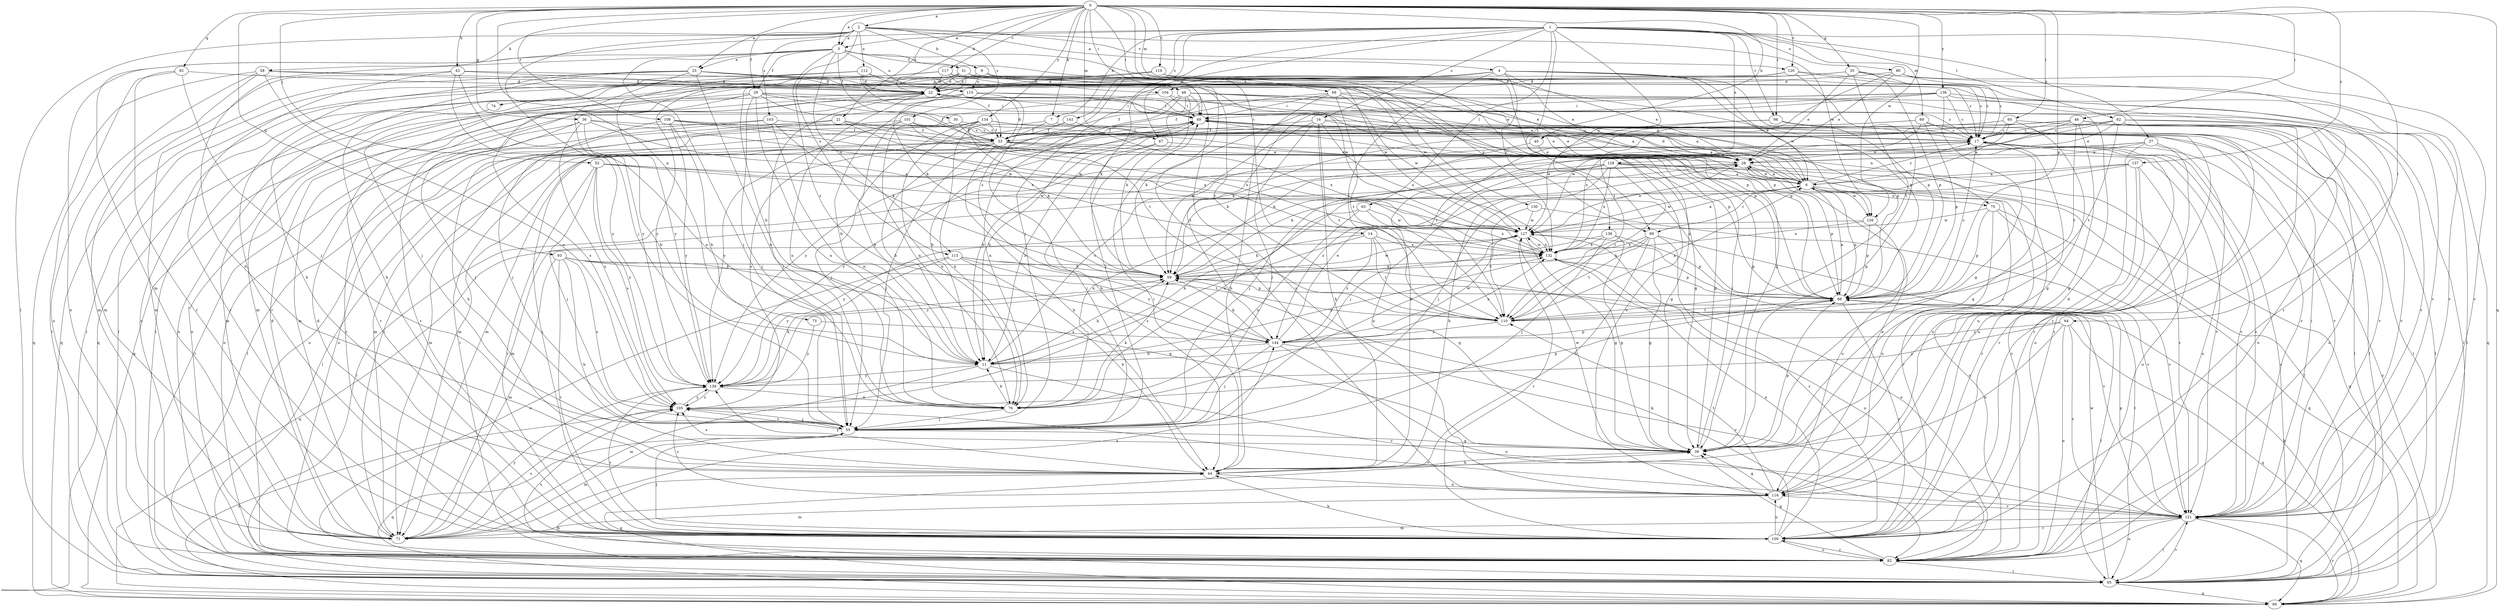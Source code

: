 strict digraph  {
0;
1;
2;
3;
4;
6;
7;
9;
11;
14;
16;
17;
21;
22;
25;
28;
29;
30;
31;
33;
35;
36;
37;
39;
40;
43;
44;
46;
48;
49;
52;
55;
58;
59;
60;
62;
63;
64;
65;
66;
67;
69;
71;
73;
74;
75;
76;
80;
82;
88;
92;
93;
94;
98;
99;
100;
101;
103;
104;
105;
108;
110;
112;
113;
115;
116;
117;
119;
120;
121;
126;
127;
128;
130;
132;
134;
136;
137;
138;
139;
141;
144;
0 -> 2  [label=a];
0 -> 3  [label=a];
0 -> 7  [label=b];
0 -> 14  [label=c];
0 -> 21  [label=d];
0 -> 22  [label=d];
0 -> 25  [label=e];
0 -> 35  [label=g];
0 -> 36  [label=g];
0 -> 40  [label=h];
0 -> 43  [label=h];
0 -> 46  [label=i];
0 -> 48  [label=i];
0 -> 49  [label=i];
0 -> 52  [label=j];
0 -> 60  [label=l];
0 -> 66  [label=m];
0 -> 67  [label=m];
0 -> 73  [label=n];
0 -> 88  [label=p];
0 -> 92  [label=q];
0 -> 93  [label=q];
0 -> 94  [label=q];
0 -> 98  [label=r];
0 -> 108  [label=t];
0 -> 117  [label=v];
0 -> 119  [label=v];
0 -> 120  [label=v];
0 -> 126  [label=w];
0 -> 134  [label=y];
0 -> 136  [label=y];
0 -> 137  [label=y];
1 -> 3  [label=a];
1 -> 7  [label=b];
1 -> 16  [label=c];
1 -> 37  [label=g];
1 -> 55  [label=j];
1 -> 62  [label=l];
1 -> 63  [label=l];
1 -> 64  [label=l];
1 -> 67  [label=m];
1 -> 69  [label=m];
1 -> 71  [label=m];
1 -> 80  [label=o];
1 -> 98  [label=r];
1 -> 99  [label=r];
1 -> 128  [label=x];
1 -> 138  [label=y];
1 -> 141  [label=z];
1 -> 144  [label=z];
2 -> 3  [label=a];
2 -> 4  [label=a];
2 -> 9  [label=b];
2 -> 29  [label=f];
2 -> 55  [label=j];
2 -> 58  [label=k];
2 -> 65  [label=l];
2 -> 101  [label=s];
2 -> 103  [label=s];
2 -> 112  [label=u];
2 -> 113  [label=u];
2 -> 120  [label=v];
2 -> 126  [label=w];
3 -> 25  [label=e];
3 -> 29  [label=f];
3 -> 30  [label=f];
3 -> 31  [label=f];
3 -> 44  [label=h];
3 -> 55  [label=j];
3 -> 82  [label=o];
3 -> 113  [label=u];
3 -> 115  [label=u];
3 -> 130  [label=x];
3 -> 132  [label=x];
3 -> 144  [label=z];
4 -> 6  [label=a];
4 -> 28  [label=e];
4 -> 59  [label=k];
4 -> 74  [label=n];
4 -> 88  [label=p];
4 -> 99  [label=r];
4 -> 104  [label=s];
4 -> 110  [label=t];
4 -> 126  [label=w];
6 -> 17  [label=c];
6 -> 22  [label=d];
6 -> 28  [label=e];
6 -> 75  [label=n];
6 -> 82  [label=o];
6 -> 88  [label=p];
6 -> 99  [label=r];
6 -> 100  [label=r];
6 -> 126  [label=w];
6 -> 127  [label=w];
7 -> 33  [label=f];
7 -> 75  [label=n];
7 -> 76  [label=n];
9 -> 22  [label=d];
9 -> 88  [label=p];
9 -> 104  [label=s];
9 -> 115  [label=u];
11 -> 17  [label=c];
11 -> 59  [label=k];
11 -> 71  [label=m];
11 -> 88  [label=p];
11 -> 121  [label=v];
11 -> 132  [label=x];
11 -> 139  [label=y];
14 -> 39  [label=g];
14 -> 59  [label=k];
14 -> 105  [label=s];
14 -> 110  [label=t];
14 -> 132  [label=x];
14 -> 144  [label=z];
16 -> 6  [label=a];
16 -> 33  [label=f];
16 -> 44  [label=h];
16 -> 55  [label=j];
16 -> 59  [label=k];
16 -> 82  [label=o];
16 -> 110  [label=t];
16 -> 132  [label=x];
17 -> 28  [label=e];
17 -> 39  [label=g];
17 -> 55  [label=j];
17 -> 121  [label=v];
21 -> 33  [label=f];
21 -> 39  [label=g];
21 -> 44  [label=h];
21 -> 65  [label=l];
21 -> 132  [label=x];
22 -> 49  [label=i];
22 -> 55  [label=j];
22 -> 76  [label=n];
22 -> 88  [label=p];
22 -> 94  [label=q];
25 -> 22  [label=d];
25 -> 44  [label=h];
25 -> 71  [label=m];
25 -> 76  [label=n];
25 -> 88  [label=p];
25 -> 100  [label=r];
25 -> 121  [label=v];
25 -> 127  [label=w];
25 -> 139  [label=y];
28 -> 6  [label=a];
28 -> 65  [label=l];
28 -> 71  [label=m];
28 -> 76  [label=n];
28 -> 88  [label=p];
28 -> 121  [label=v];
29 -> 6  [label=a];
29 -> 33  [label=f];
29 -> 49  [label=i];
29 -> 55  [label=j];
29 -> 71  [label=m];
29 -> 76  [label=n];
29 -> 100  [label=r];
29 -> 105  [label=s];
29 -> 110  [label=t];
30 -> 33  [label=f];
30 -> 82  [label=o];
30 -> 88  [label=p];
31 -> 11  [label=b];
31 -> 17  [label=c];
31 -> 22  [label=d];
31 -> 39  [label=g];
31 -> 59  [label=k];
31 -> 82  [label=o];
31 -> 127  [label=w];
33 -> 11  [label=b];
33 -> 22  [label=d];
33 -> 28  [label=e];
33 -> 39  [label=g];
33 -> 44  [label=h];
33 -> 49  [label=i];
33 -> 55  [label=j];
33 -> 65  [label=l];
33 -> 71  [label=m];
33 -> 121  [label=v];
35 -> 17  [label=c];
35 -> 22  [label=d];
35 -> 28  [label=e];
35 -> 71  [label=m];
35 -> 88  [label=p];
35 -> 94  [label=q];
35 -> 110  [label=t];
36 -> 11  [label=b];
36 -> 17  [label=c];
36 -> 55  [label=j];
36 -> 100  [label=r];
36 -> 105  [label=s];
36 -> 127  [label=w];
36 -> 132  [label=x];
37 -> 28  [label=e];
37 -> 59  [label=k];
37 -> 82  [label=o];
37 -> 100  [label=r];
37 -> 116  [label=u];
37 -> 139  [label=y];
39 -> 17  [label=c];
39 -> 44  [label=h];
39 -> 49  [label=i];
39 -> 88  [label=p];
39 -> 105  [label=s];
39 -> 127  [label=w];
40 -> 28  [label=e];
40 -> 59  [label=k];
43 -> 22  [label=d];
43 -> 28  [label=e];
43 -> 71  [label=m];
43 -> 76  [label=n];
43 -> 100  [label=r];
43 -> 139  [label=y];
44 -> 49  [label=i];
44 -> 116  [label=u];
44 -> 139  [label=y];
46 -> 11  [label=b];
46 -> 17  [label=c];
46 -> 39  [label=g];
46 -> 59  [label=k];
46 -> 65  [label=l];
46 -> 82  [label=o];
46 -> 110  [label=t];
46 -> 132  [label=x];
48 -> 17  [label=c];
48 -> 33  [label=f];
48 -> 49  [label=i];
48 -> 55  [label=j];
48 -> 59  [label=k];
48 -> 76  [label=n];
48 -> 88  [label=p];
48 -> 121  [label=v];
49 -> 17  [label=c];
49 -> 28  [label=e];
49 -> 33  [label=f];
49 -> 121  [label=v];
52 -> 6  [label=a];
52 -> 55  [label=j];
52 -> 88  [label=p];
52 -> 100  [label=r];
52 -> 105  [label=s];
52 -> 127  [label=w];
52 -> 139  [label=y];
55 -> 39  [label=g];
55 -> 71  [label=m];
55 -> 94  [label=q];
55 -> 105  [label=s];
58 -> 22  [label=d];
58 -> 71  [label=m];
58 -> 82  [label=o];
58 -> 94  [label=q];
58 -> 105  [label=s];
58 -> 116  [label=u];
59 -> 88  [label=p];
59 -> 127  [label=w];
60 -> 6  [label=a];
60 -> 11  [label=b];
60 -> 17  [label=c];
60 -> 39  [label=g];
60 -> 71  [label=m];
60 -> 121  [label=v];
62 -> 17  [label=c];
62 -> 28  [label=e];
62 -> 44  [label=h];
62 -> 65  [label=l];
62 -> 71  [label=m];
62 -> 82  [label=o];
62 -> 100  [label=r];
62 -> 110  [label=t];
62 -> 121  [label=v];
63 -> 11  [label=b];
63 -> 76  [label=n];
63 -> 127  [label=w];
63 -> 132  [label=x];
64 -> 44  [label=h];
64 -> 82  [label=o];
64 -> 94  [label=q];
64 -> 121  [label=v];
64 -> 139  [label=y];
64 -> 144  [label=z];
65 -> 17  [label=c];
65 -> 44  [label=h];
65 -> 94  [label=q];
65 -> 121  [label=v];
65 -> 127  [label=w];
66 -> 6  [label=a];
66 -> 33  [label=f];
66 -> 44  [label=h];
66 -> 49  [label=i];
66 -> 65  [label=l];
66 -> 110  [label=t];
66 -> 127  [label=w];
67 -> 11  [label=b];
67 -> 28  [label=e];
67 -> 55  [label=j];
69 -> 11  [label=b];
69 -> 17  [label=c];
69 -> 65  [label=l];
69 -> 88  [label=p];
69 -> 100  [label=r];
69 -> 127  [label=w];
69 -> 139  [label=y];
71 -> 22  [label=d];
71 -> 49  [label=i];
71 -> 105  [label=s];
71 -> 139  [label=y];
71 -> 144  [label=z];
73 -> 139  [label=y];
73 -> 144  [label=z];
74 -> 82  [label=o];
75 -> 88  [label=p];
75 -> 94  [label=q];
75 -> 116  [label=u];
75 -> 121  [label=v];
75 -> 127  [label=w];
76 -> 11  [label=b];
76 -> 55  [label=j];
76 -> 59  [label=k];
80 -> 22  [label=d];
80 -> 28  [label=e];
80 -> 100  [label=r];
80 -> 110  [label=t];
80 -> 121  [label=v];
82 -> 17  [label=c];
82 -> 39  [label=g];
82 -> 49  [label=i];
82 -> 65  [label=l];
82 -> 100  [label=r];
82 -> 105  [label=s];
88 -> 6  [label=a];
88 -> 17  [label=c];
88 -> 65  [label=l];
88 -> 100  [label=r];
88 -> 110  [label=t];
92 -> 22  [label=d];
92 -> 55  [label=j];
92 -> 65  [label=l];
92 -> 100  [label=r];
93 -> 39  [label=g];
93 -> 44  [label=h];
93 -> 59  [label=k];
93 -> 71  [label=m];
93 -> 100  [label=r];
93 -> 105  [label=s];
93 -> 121  [label=v];
94 -> 17  [label=c];
94 -> 39  [label=g];
94 -> 59  [label=k];
94 -> 105  [label=s];
94 -> 121  [label=v];
98 -> 17  [label=c];
98 -> 65  [label=l];
98 -> 110  [label=t];
98 -> 127  [label=w];
99 -> 39  [label=g];
99 -> 44  [label=h];
99 -> 59  [label=k];
99 -> 65  [label=l];
99 -> 100  [label=r];
99 -> 110  [label=t];
99 -> 132  [label=x];
100 -> 22  [label=d];
100 -> 44  [label=h];
100 -> 49  [label=i];
100 -> 55  [label=j];
100 -> 59  [label=k];
100 -> 82  [label=o];
100 -> 116  [label=u];
100 -> 132  [label=x];
101 -> 11  [label=b];
101 -> 17  [label=c];
101 -> 82  [label=o];
101 -> 116  [label=u];
101 -> 132  [label=x];
101 -> 139  [label=y];
103 -> 17  [label=c];
103 -> 59  [label=k];
103 -> 65  [label=l];
103 -> 76  [label=n];
103 -> 82  [label=o];
104 -> 28  [label=e];
104 -> 49  [label=i];
104 -> 76  [label=n];
105 -> 55  [label=j];
105 -> 88  [label=p];
105 -> 121  [label=v];
105 -> 139  [label=y];
108 -> 11  [label=b];
108 -> 33  [label=f];
108 -> 39  [label=g];
108 -> 55  [label=j];
108 -> 127  [label=w];
108 -> 139  [label=y];
110 -> 6  [label=a];
110 -> 144  [label=z];
112 -> 6  [label=a];
112 -> 22  [label=d];
112 -> 33  [label=f];
112 -> 65  [label=l];
112 -> 94  [label=q];
112 -> 110  [label=t];
112 -> 139  [label=y];
113 -> 44  [label=h];
113 -> 59  [label=k];
113 -> 82  [label=o];
113 -> 110  [label=t];
113 -> 139  [label=y];
113 -> 144  [label=z];
115 -> 11  [label=b];
115 -> 44  [label=h];
115 -> 49  [label=i];
115 -> 82  [label=o];
115 -> 88  [label=p];
115 -> 100  [label=r];
116 -> 22  [label=d];
116 -> 28  [label=e];
116 -> 39  [label=g];
116 -> 71  [label=m];
116 -> 105  [label=s];
116 -> 110  [label=t];
116 -> 121  [label=v];
117 -> 17  [label=c];
117 -> 22  [label=d];
117 -> 28  [label=e];
117 -> 44  [label=h];
117 -> 65  [label=l];
117 -> 116  [label=u];
117 -> 127  [label=w];
117 -> 139  [label=y];
119 -> 22  [label=d];
119 -> 28  [label=e];
119 -> 39  [label=g];
119 -> 55  [label=j];
119 -> 65  [label=l];
119 -> 88  [label=p];
120 -> 17  [label=c];
120 -> 22  [label=d];
120 -> 39  [label=g];
120 -> 94  [label=q];
120 -> 121  [label=v];
121 -> 17  [label=c];
121 -> 49  [label=i];
121 -> 65  [label=l];
121 -> 71  [label=m];
121 -> 82  [label=o];
121 -> 88  [label=p];
121 -> 94  [label=q];
121 -> 100  [label=r];
126 -> 88  [label=p];
126 -> 116  [label=u];
126 -> 132  [label=x];
126 -> 139  [label=y];
127 -> 6  [label=a];
127 -> 28  [label=e];
127 -> 39  [label=g];
127 -> 76  [label=n];
127 -> 82  [label=o];
127 -> 94  [label=q];
127 -> 100  [label=r];
127 -> 132  [label=x];
128 -> 6  [label=a];
128 -> 44  [label=h];
128 -> 55  [label=j];
128 -> 65  [label=l];
128 -> 76  [label=n];
128 -> 94  [label=q];
128 -> 110  [label=t];
128 -> 116  [label=u];
128 -> 132  [label=x];
128 -> 144  [label=z];
130 -> 110  [label=t];
130 -> 121  [label=v];
130 -> 127  [label=w];
132 -> 59  [label=k];
132 -> 82  [label=o];
132 -> 88  [label=p];
132 -> 127  [label=w];
134 -> 28  [label=e];
134 -> 33  [label=f];
134 -> 55  [label=j];
134 -> 59  [label=k];
134 -> 71  [label=m];
134 -> 76  [label=n];
134 -> 121  [label=v];
136 -> 17  [label=c];
136 -> 39  [label=g];
136 -> 49  [label=i];
136 -> 59  [label=k];
136 -> 65  [label=l];
136 -> 71  [label=m];
136 -> 100  [label=r];
136 -> 144  [label=z];
137 -> 6  [label=a];
137 -> 55  [label=j];
137 -> 59  [label=k];
137 -> 82  [label=o];
137 -> 100  [label=r];
137 -> 116  [label=u];
138 -> 39  [label=g];
138 -> 55  [label=j];
138 -> 88  [label=p];
138 -> 132  [label=x];
138 -> 139  [label=y];
139 -> 59  [label=k];
139 -> 76  [label=n];
139 -> 100  [label=r];
139 -> 105  [label=s];
141 -> 33  [label=f];
141 -> 105  [label=s];
141 -> 132  [label=x];
144 -> 11  [label=b];
144 -> 28  [label=e];
144 -> 55  [label=j];
144 -> 59  [label=k];
144 -> 82  [label=o];
144 -> 121  [label=v];
144 -> 127  [label=w];
144 -> 132  [label=x];
}
